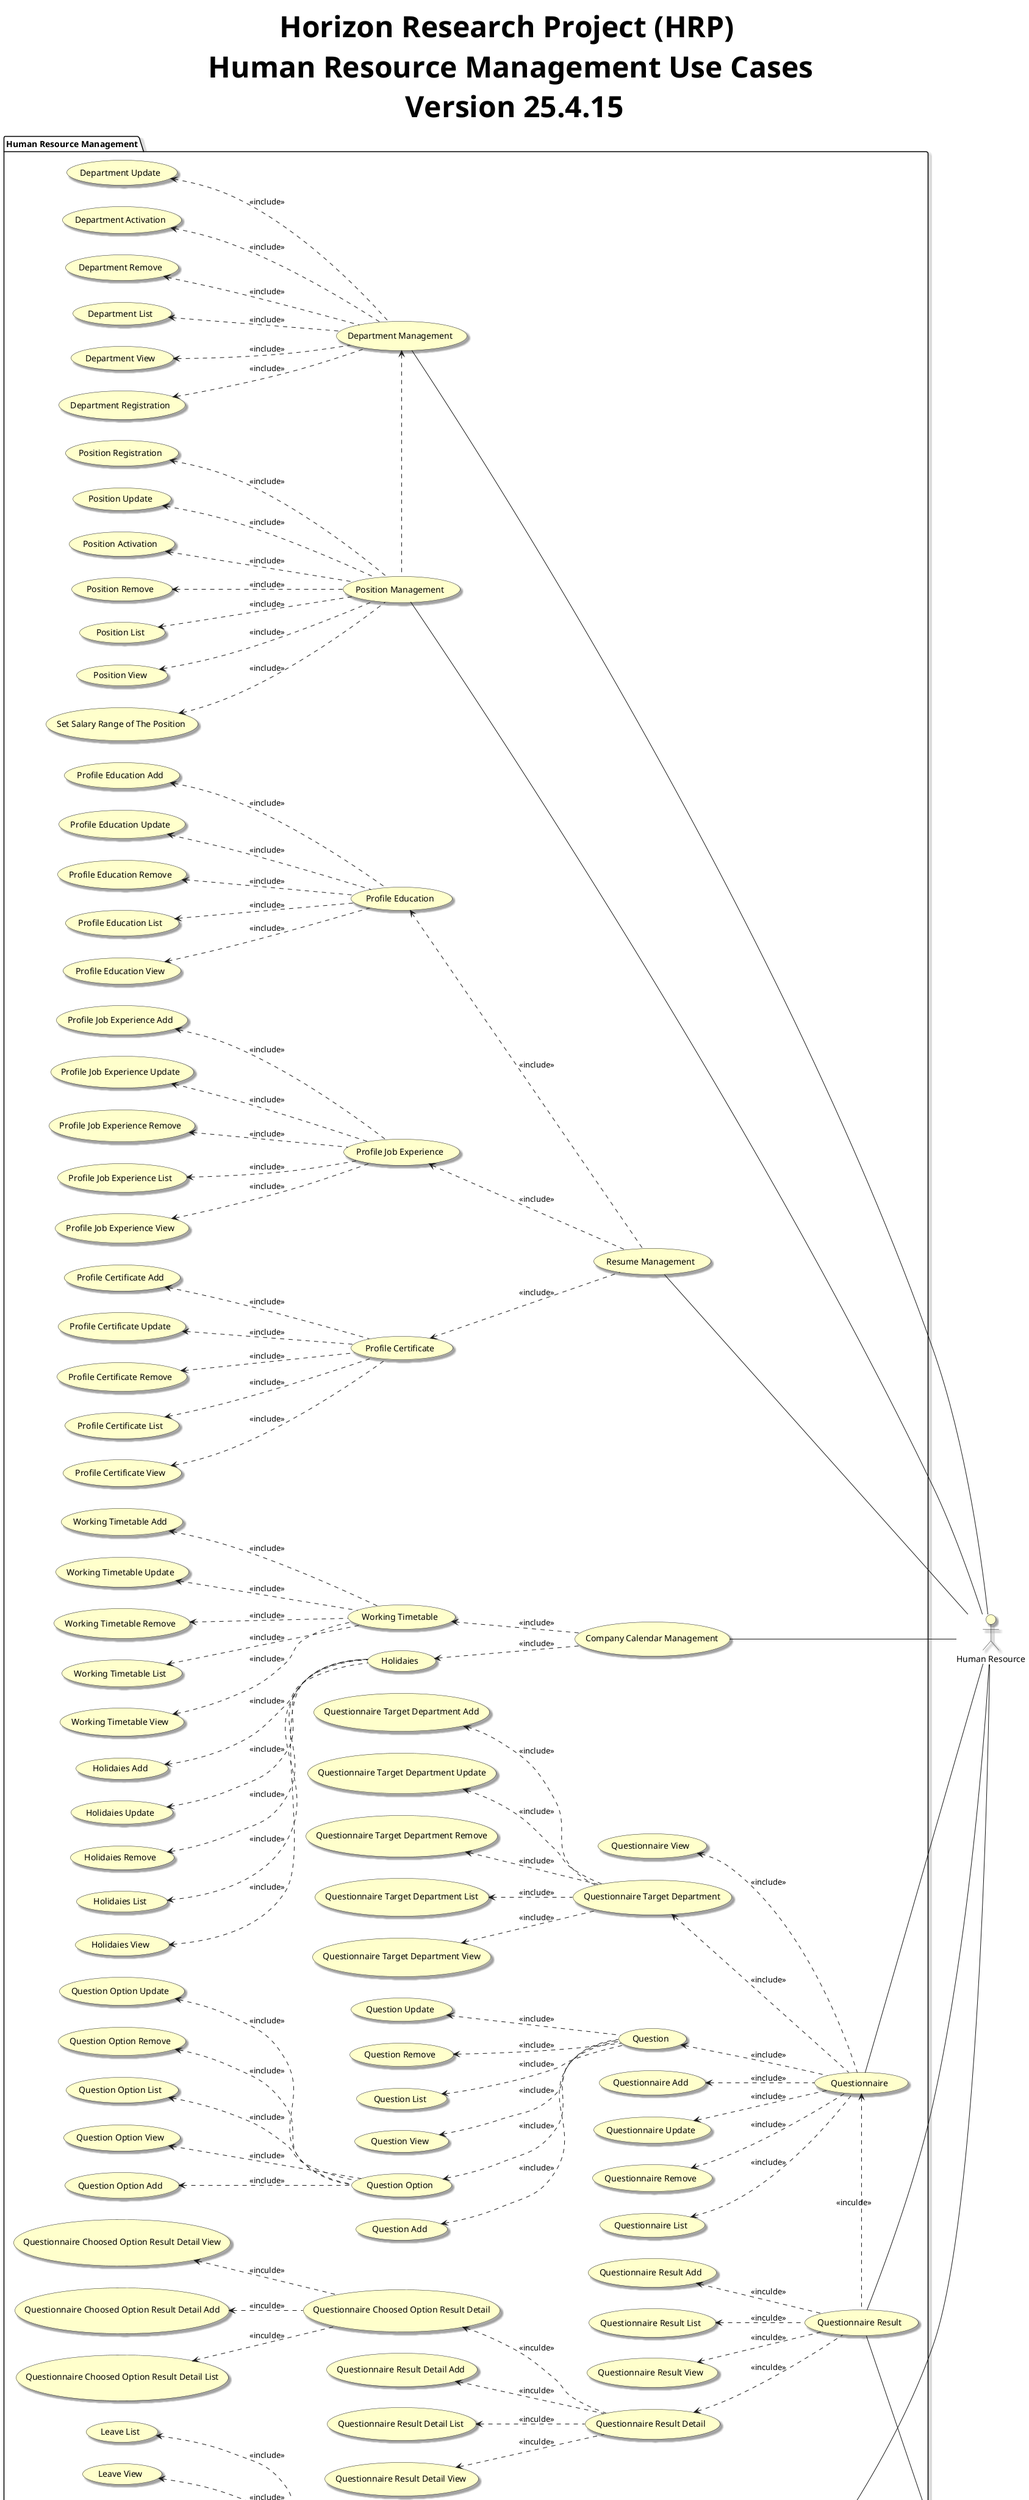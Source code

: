 @startuml
left to right direction

skinparam useCaseBackgroundColor #Business
skinparam actorBackgroundColor #Business
skinparam Shadowing True
skinparam TitleFontSize 48px

title Horizon Research Project (HRP) \n Human Resource Management Use Cases \n Version 25.4.15

:Human Resource: as HR
:Staff: as Staff

package "Human Resource Management"{
    usecase "Department Management" as departmentManagement
    usecase "Department Registration" as departmentRegistration
    usecase "Department Update" as departmentUpdate
    usecase "Department Activation" as departmentActivation
    usecase "Department Remove" as departmentRemove
    usecase "Department List" as departmentList
    usecase "Department View" as departmentView

    usecase "Position Management" as positionManagement
    usecase "Position Registration" as positionRegistration
    usecase "Position Update" as positionUpdate
    usecase "Position Activation" as positionActivation
    usecase "Position Remove" as positionRemove
    usecase "Position List" as positionList
    usecase "Position View" as positionView
    usecase "Set Salary Range of The Position" as setPositionSalaryrange

    usecase "Attendance Management" as attendanceManagement
    usecase "Attendance Add" as attendanceAdd
    usecase "Attendance Update" as AttendanceUpdate
    usecase "Attendance Remove" as AttendanceRemove
    usecase "Attendance List" as attendanceList
    usecase "Attendance View" as attendanceView

    usecase "Leave Management" as leaveManagement
    usecase "Leave Add" as leaveAdd
    usecase "Leave Update" as leaveUpdate
    usecase "Leave Remove" as leaveRemove
    usecase "Leave List" as leaveList
    usecase "Leave View" as leaveView

    usecase "Mission Management" as missionManagement
    usecase "Mission Add" as missionAdd
    usecase "Mission Update" as missionUpdate
    usecase "Mission Remove" as missionRemove
    usecase "Mission List" as missionList
    usecase "Mission View" as missionView

    usecase "Attendance Report" as attendanceReport
    usecase "Calulate Total Mission Time" as totalMissionTime
    usecase "Calulate Total Leave Time" as totalLeaveTime
    usecase "Calulate Total Overtime" as totalOvertime
    usecase "Calulate Total Work Dificit Time" as totalWorkDificitTime

    usecase "Resume Management" as resumeManagement
    usecase "Profile Education" as profileEducation
    usecase "Profile Education Add" as profileEducationAdd
    usecase "Profile Education Update" as profileEducationUpdate
    usecase "Profile Education Remove" as profileEducationRemove
    usecase "Profile Education List" as profileEducationList
    usecase "Profile Education View" as profileEducationView
    usecase "Profile Job Experience" as profileJobExperience
    usecase "Profile Job Experience Add" as profileJobExperienceAdd
    usecase "Profile Job Experience Update" as profileJobExperienceUpdate
    usecase "Profile Job Experience Remove" as profileJobExperienceRemove
    usecase "Profile Job Experience List" as profileJobExperienceList
    usecase "Profile Job Experience View" as profileJobExperienceView
    usecase "Profile Certificate" as profileCertificate
    usecase "Profile Certificate Add" as profileCertificateAdd
    usecase "Profile Certificate Update" as profileCertificateUpdate
    usecase "Profile Certificate Remove" as profileCertificateRemove
    usecase "Profile Certificate List" as profileCertificateList
    usecase "Profile Certificate View" as profileCertificateView

    usecase "Company Calendar Management" as compnayCalendarManagement
    usecase "Working Timetable" as workingTimeTable
    usecase "Working Timetable Add" as workingTimeTableAdd
    usecase "Working Timetable Update" as workingTimeTableUpdate
    usecase "Working Timetable Remove" as workingTimeTableRemove
    usecase "Working Timetable List" as workingTimeTableList
    usecase "Working Timetable View" as workingTimeTableView
    usecase "Holidaies" as holidaies
    usecase "Holidaies Add" as holidaiesAdd
    usecase "Holidaies Update" as holidaiesUpdate
    usecase "Holidaies Remove" as holidaiesRemove
    usecase "Holidaies List" as holidaiesList
    usecase "Holidaies View" as holidaiesView

    usecase "Questionnaire" as questionnaire
    usecase "Questionnaire Add" as questionnaireAdd
    usecase "Questionnaire Update" as questionnaireUpdate
    usecase "Questionnaire Remove" as questionnaireRemove
    usecase "Questionnaire List" as questionnaireList
    usecase "Questionnaire View" as questionnaireView
    usecase "Questionnaire Target Department" as questionnaireTargetDepartment
    usecase "Questionnaire Target Department Add" as questionnaireTargetDepartmentAdd
    usecase "Questionnaire Target Department Update" as questionnaireTargetDepartmentUpdate
    usecase "Questionnaire Target Department Remove" as questionnaireTargetDepartmentRemove
    usecase "Questionnaire Target Department List" as questionnaireTargetDepartmentList
    usecase "Questionnaire Target Department View" as questionnaireTargetDepartmentView
    usecase "Question" as question
    usecase "Question Add" as questionAdd
    usecase "Question Update" as questionUpdate
    usecase "Question Remove" as questionRemove
    usecase "Question List" as questionList
    usecase "Question View" as questionView
    usecase "Question Option" as questionOption
    usecase "Question Option Add" as questionOptionAdd
    usecase "Question Option Update" as questionOptionUpdate
    usecase "Question Option Remove" as questionOptionRemove
    usecase "Question Option List" as questionOptionList
    usecase "Question Option View" as questionOptionView

    usecase "Questionnaire Result" as questionnaireResult
    usecase "Questionnaire Result Add" as questionnaireResultAdd
    usecase "Questionnaire Result List" as questionnaireResultList
    usecase "Questionnaire Result View" as questionnaireResultView
    usecase "Questionnaire Result Detail" as questionnaireResultDetail
    usecase "Questionnaire Result Detail Add" as questionnaireResultDetailAdd
    usecase "Questionnaire Result Detail List" as questionnaireResultDetailList
    usecase "Questionnaire Result Detail View" as questionnaireResultDetailView
    usecase "Questionnaire Choosed Option Result Detail" as questionnaireChoosedOptionResultDetail
    usecase "Questionnaire Choosed Option Result Detail Add" as questionnaireChoosedOptionResultDetailAdd
    usecase "Questionnaire Choosed Option Result Detail List" as questionnaireChoosedOptionResultDetailList
    usecase "Questionnaire Choosed Option Result Detail View" as questionnaireChoosedOptionResultDetailView
}

departmentManagement -- HR
positionManagement -- HR
resumeManagement -- HR
compnayCalendarManagement -- HR
questionnaire -- HR
attendanceManagement -- HR
questionnaireResult -- HR
attendanceManagement -- Staff
questionnaireResult -- Staff

departmentRegistration <.. departmentManagement : <<include>>
departmentUpdate <.. departmentManagement : <<include>>
departmentActivation <.. departmentManagement : <<include>>
departmentRemove <.. departmentManagement : <<include>>
departmentList <.. departmentManagement : <<include>>
departmentView <.. departmentManagement : <<include>>

departmentManagement <. positionManagement
positionRegistration <.. positionManagement : <<include>>
positionUpdate <.. positionManagement : <<include>>
positionRemove <.. positionManagement : <<include>>
positionActivation <.. positionManagement : <<include>>
positionList <.. positionManagement : <<include>>
positionView <.. positionManagement : <<include>>
setPositionSalaryrange <.. positionManagement : <<include>>

attendanceAdd <.. attendanceManagement : <<include>>
AttendanceUpdate <.. attendanceManagement : <<include>>
AttendanceRemove <.. attendanceManagement : <<include>>
attendanceList <.. attendanceManagement : <<include>>
attendanceView <.. attendanceManagement : <<include>>

leaveManagement <.. attendanceManagement : <<include>>
leaveAdd <.. leaveManagement : <<include>>
leaveUpdate <.. leaveManagement : <<include>>
leaveRemove <.. leaveManagement : <<include>>
leaveList <.. leaveManagement : <<include>>
leaveView <.. leaveManagement : <<include>>

missionManagement <.. attendanceManagement : <<include>>
missionAdd <.. missionManagement : <<include>>
missionUpdate <.. missionManagement : <<include>>
missionRemove <.. missionManagement : <<include>>
missionList <.. missionManagement : <<include>>
missionView <.. missionManagement : <<include>>

attendanceReport <.. attendanceManagement : <<include>>
totalMissionTime <.. attendanceReport : <<include>>
totalLeaveTime <.. attendanceReport : <<include>>
totalOvertime <.. attendanceReport : <<include>>
totalWorkDificitTime <.. attendanceReport : <<include>>

profileEducation <.. resumeManagement : <<include>>
profileEducationAdd <.. profileEducation : <<include>>
profileEducationUpdate <.. profileEducation : <<include>>
profileEducationRemove <.. profileEducation : <<include>>
profileEducationList <.. profileEducation : <<include>>
profileEducationView <.. profileEducation : <<include>>
profileJobExperience <.. resumeManagement : <<include>>
profileJobExperienceAdd <.. profileJobExperience : <<include>>
profileJobExperienceRemove <.. profileJobExperience : <<include>>
profileJobExperienceUpdate <.. profileJobExperience : <<include>>
profileJobExperienceList <.. profileJobExperience : <<include>>
profileJobExperienceView <.. profileJobExperience : <<include>>
profileCertificate <.. resumeManagement : <<include>>
profileCertificateAdd <.. profileCertificate : <<include>>
profileCertificateUpdate <.. profileCertificate : <<include>>
profileCertificateRemove <.. profileCertificate : <<include>>
profileCertificateList <.. profileCertificate : <<include>>
profileCertificateView <.. profileCertificate : <<include>>

workingTimeTable <.. compnayCalendarManagement : <<include>>
workingTimeTableAdd <.. workingTimeTable : <<include>>
workingTimeTableUpdate <.. workingTimeTable : <<include>>
workingTimeTableRemove <.. workingTimeTable : <<include>>
workingTimeTableList <.. workingTimeTable : <<include>>
workingTimeTableView <.. workingTimeTable : <<include>>
holidaies <.. compnayCalendarManagement : <<include>>
holidaiesAdd <.. holidaies : <<include>>
holidaiesUpdate <.. holidaies : <<include>>
holidaiesRemove <.. holidaies : <<include>>
holidaiesList <.. holidaies : <<include>>
holidaiesView <.. holidaies : <<include>>

questionnaireAdd <.. questionnaire : <<include>>
questionnaireUpdate <.. questionnaire : <<include>>
questionnaireRemove <.. questionnaire : <<include>>
questionnaireList <.. questionnaire : <<include>>
questionnaireView <.. questionnaire : <<include>>
questionnaireTargetDepartment <.. questionnaire : <<include>>
questionnaireTargetDepartmentAdd <.. questionnaireTargetDepartment : <<include>>
questionnaireTargetDepartmentUpdate <.. questionnaireTargetDepartment : <<include>>
questionnaireTargetDepartmentRemove <.. questionnaireTargetDepartment : <<include>>
questionnaireTargetDepartmentList <.. questionnaireTargetDepartment : <<include>>
questionnaireTargetDepartmentView <.. questionnaireTargetDepartment : <<include>>
question <.. questionnaire : <<include>>
questionAdd <.. question : <<include>>
questionUpdate <.. question : <<include>>
questionRemove <.. question : <<include>>
questionList <.. question : <<include>>
questionView <.. question : <<include>>
questionOption <.. question : <<include>>
questionOptionAdd <.. questionOption : <<include>>
questionOptionUpdate <.. questionOption : <<include>>
questionOptionRemove <.. questionOption : <<include>>
questionOptionList <.. questionOption : <<include>>
questionOptionView <.. questionOption : <<include>>

questionnaire <. questionnaireResult : <<inculde>>
questionnaireResultAdd <.. questionnaireResult : <<inculde>>
questionnaireResultList <.. questionnaireResult : <<inculde>>
questionnaireResultView <.. questionnaireResult : <<inculde>>
questionnaireResultDetail <.. questionnaireResult : <<inculde>>
questionnaireResultDetailAdd <.. questionnaireResultDetail : <<inculde>>
questionnaireResultDetailList <.. questionnaireResultDetail : <<inculde>>
questionnaireResultDetailView <.. questionnaireResultDetail : <<inculde>>
questionnaireChoosedOptionResultDetail <.. questionnaireResultDetail : <<inculde>>
questionnaireChoosedOptionResultDetailAdd <.. questionnaireChoosedOptionResultDetail : <<inculde>>
questionnaireChoosedOptionResultDetailList <.. questionnaireChoosedOptionResultDetail : <<inculde>>
questionnaireChoosedOptionResultDetailView <.. questionnaireChoosedOptionResultDetail : <<inculde>>
@enduml